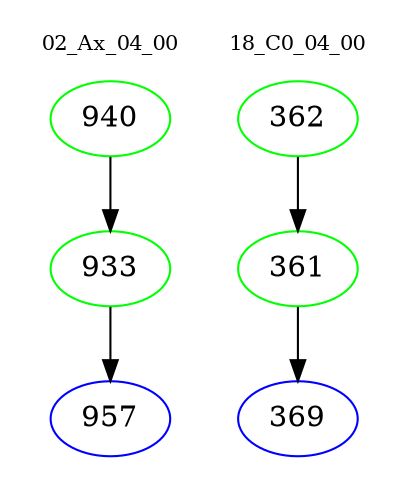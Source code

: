 digraph{
subgraph cluster_0 {
color = white
label = "02_Ax_04_00";
fontsize=10;
T0_940 [label="940", color="green"]
T0_940 -> T0_933 [color="black"]
T0_933 [label="933", color="green"]
T0_933 -> T0_957 [color="black"]
T0_957 [label="957", color="blue"]
}
subgraph cluster_1 {
color = white
label = "18_C0_04_00";
fontsize=10;
T1_362 [label="362", color="green"]
T1_362 -> T1_361 [color="black"]
T1_361 [label="361", color="green"]
T1_361 -> T1_369 [color="black"]
T1_369 [label="369", color="blue"]
}
}
